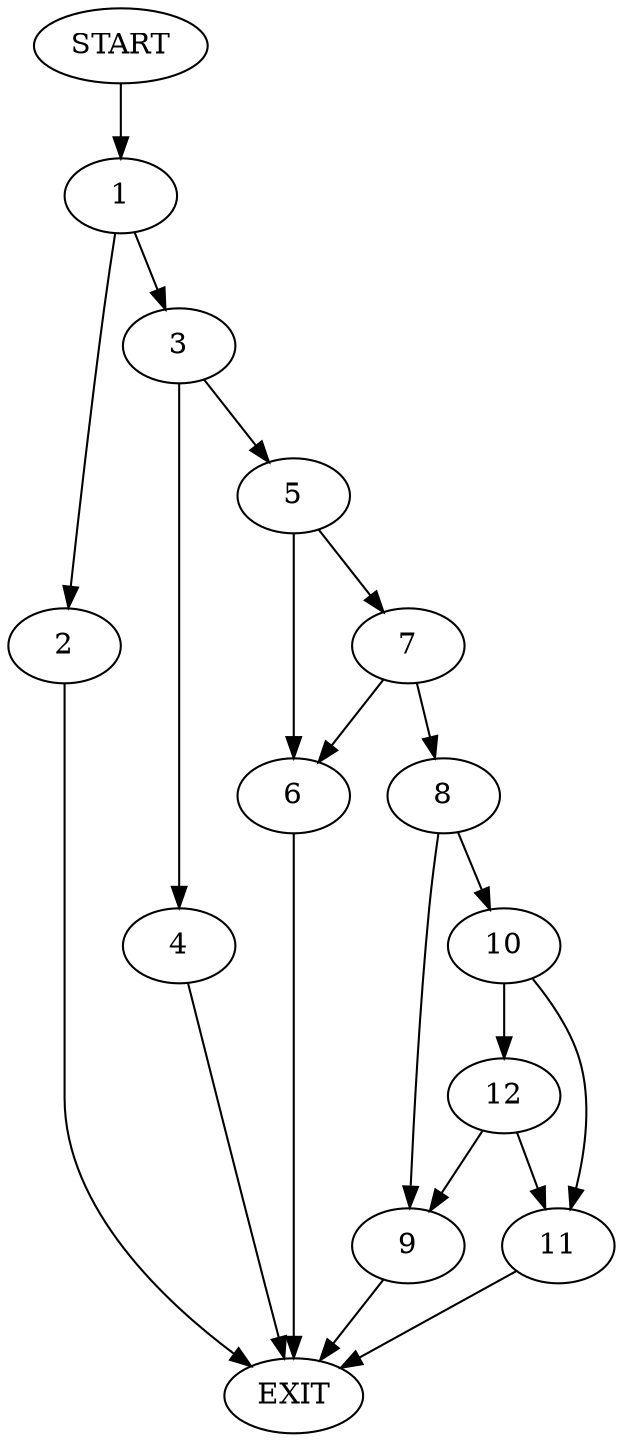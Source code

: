 digraph {
0 [label="START"]
13 [label="EXIT"]
0 -> 1
1 -> 2
1 -> 3
2 -> 13
3 -> 4
3 -> 5
5 -> 6
5 -> 7
4 -> 13
6 -> 13
7 -> 8
7 -> 6
8 -> 9
8 -> 10
10 -> 11
10 -> 12
9 -> 13
12 -> 11
12 -> 9
11 -> 13
}
